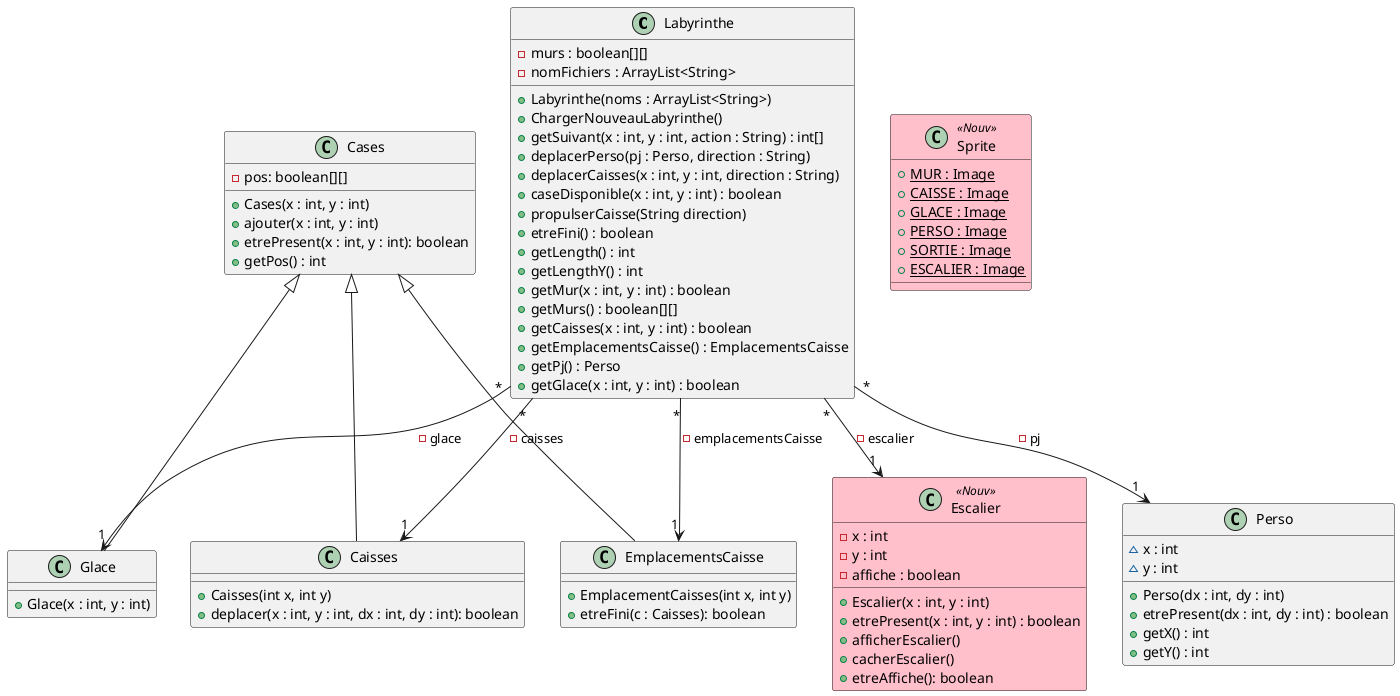 @startuml
skinparam class{
  BackgroundColor<<Nouv>> Pink
}

class Labyrinthe{
    - murs : boolean[][]
    - nomFichiers : ArrayList<String>
    + Labyrinthe(noms : ArrayList<String>)
    + ChargerNouveauLabyrinthe()
    + getSuivant(x : int, y : int, action : String) : int[]
    + deplacerPerso(pj : Perso, direction : String)
    + deplacerCaisses(x : int, y : int, direction : String)
    + caseDisponible(x : int, y : int) : boolean
    + propulserCaisse(String direction)
    + etreFini() : boolean
    + getLength() : int
    + getLengthY() : int
    + getMur(x : int, y : int) : boolean
    + getMurs() : boolean[][]
    + getCaisses(x : int, y : int) : boolean
    + getEmplacementsCaisse() : EmplacementsCaisse
    + getPj() : Perso
    + getGlace(x : int, y : int) : boolean
}

class Cases{
    - pos: boolean[][]
    + Cases(x : int, y : int)
    + ajouter(x : int, y : int)
    + etrePresent(x : int, y : int): boolean
    + getPos() : int
}

class Caisses {
    + Caisses(int x, int y)
    + deplacer(x : int, y : int, dx : int, dy : int): boolean
}

class EmplacementsCaisse {
    + EmplacementCaisses(int x, int y)
    + etreFini(c : Caisses): boolean
}

class Glace {
    + Glace(x : int, y : int)
}

class Perso {
    ~ x : int
    ~ y : int
    + Perso(dx : int, dy : int)
    + etrePresent(dx : int, dy : int) : boolean
    + getX() : int
    + getY() : int
}

class Escalier <<Nouv>>{
    - x : int
    - y : int
    - affiche : boolean
    + Escalier(x : int, y : int)
    + etrePresent(x : int, y : int) : boolean
    + afficherEscalier()
    + cacherEscalier()
    + etreAffiche(): boolean
}

class Sprite <<Nouv>>{
    {static} + MUR : Image
    {static} + CAISSE : Image
    {static} + GLACE : Image
    {static} + PERSO : Image
    {static} + SORTIE : Image
    {static} + ESCALIER : Image
}

Labyrinthe "*" --> "1" Perso : - pj

Labyrinthe "*" --> "1" Escalier : - escalier

Labyrinthe "*" --> "1" Caisses : - caisses

Labyrinthe "*" --> "1" Glace : - glace

Labyrinthe "*" --> "1" EmplacementsCaisse : - emplacementsCaisse

Cases <|-- Caisses
Cases <|-- EmplacementsCaisse
Cases <|-- Glace
@enduml